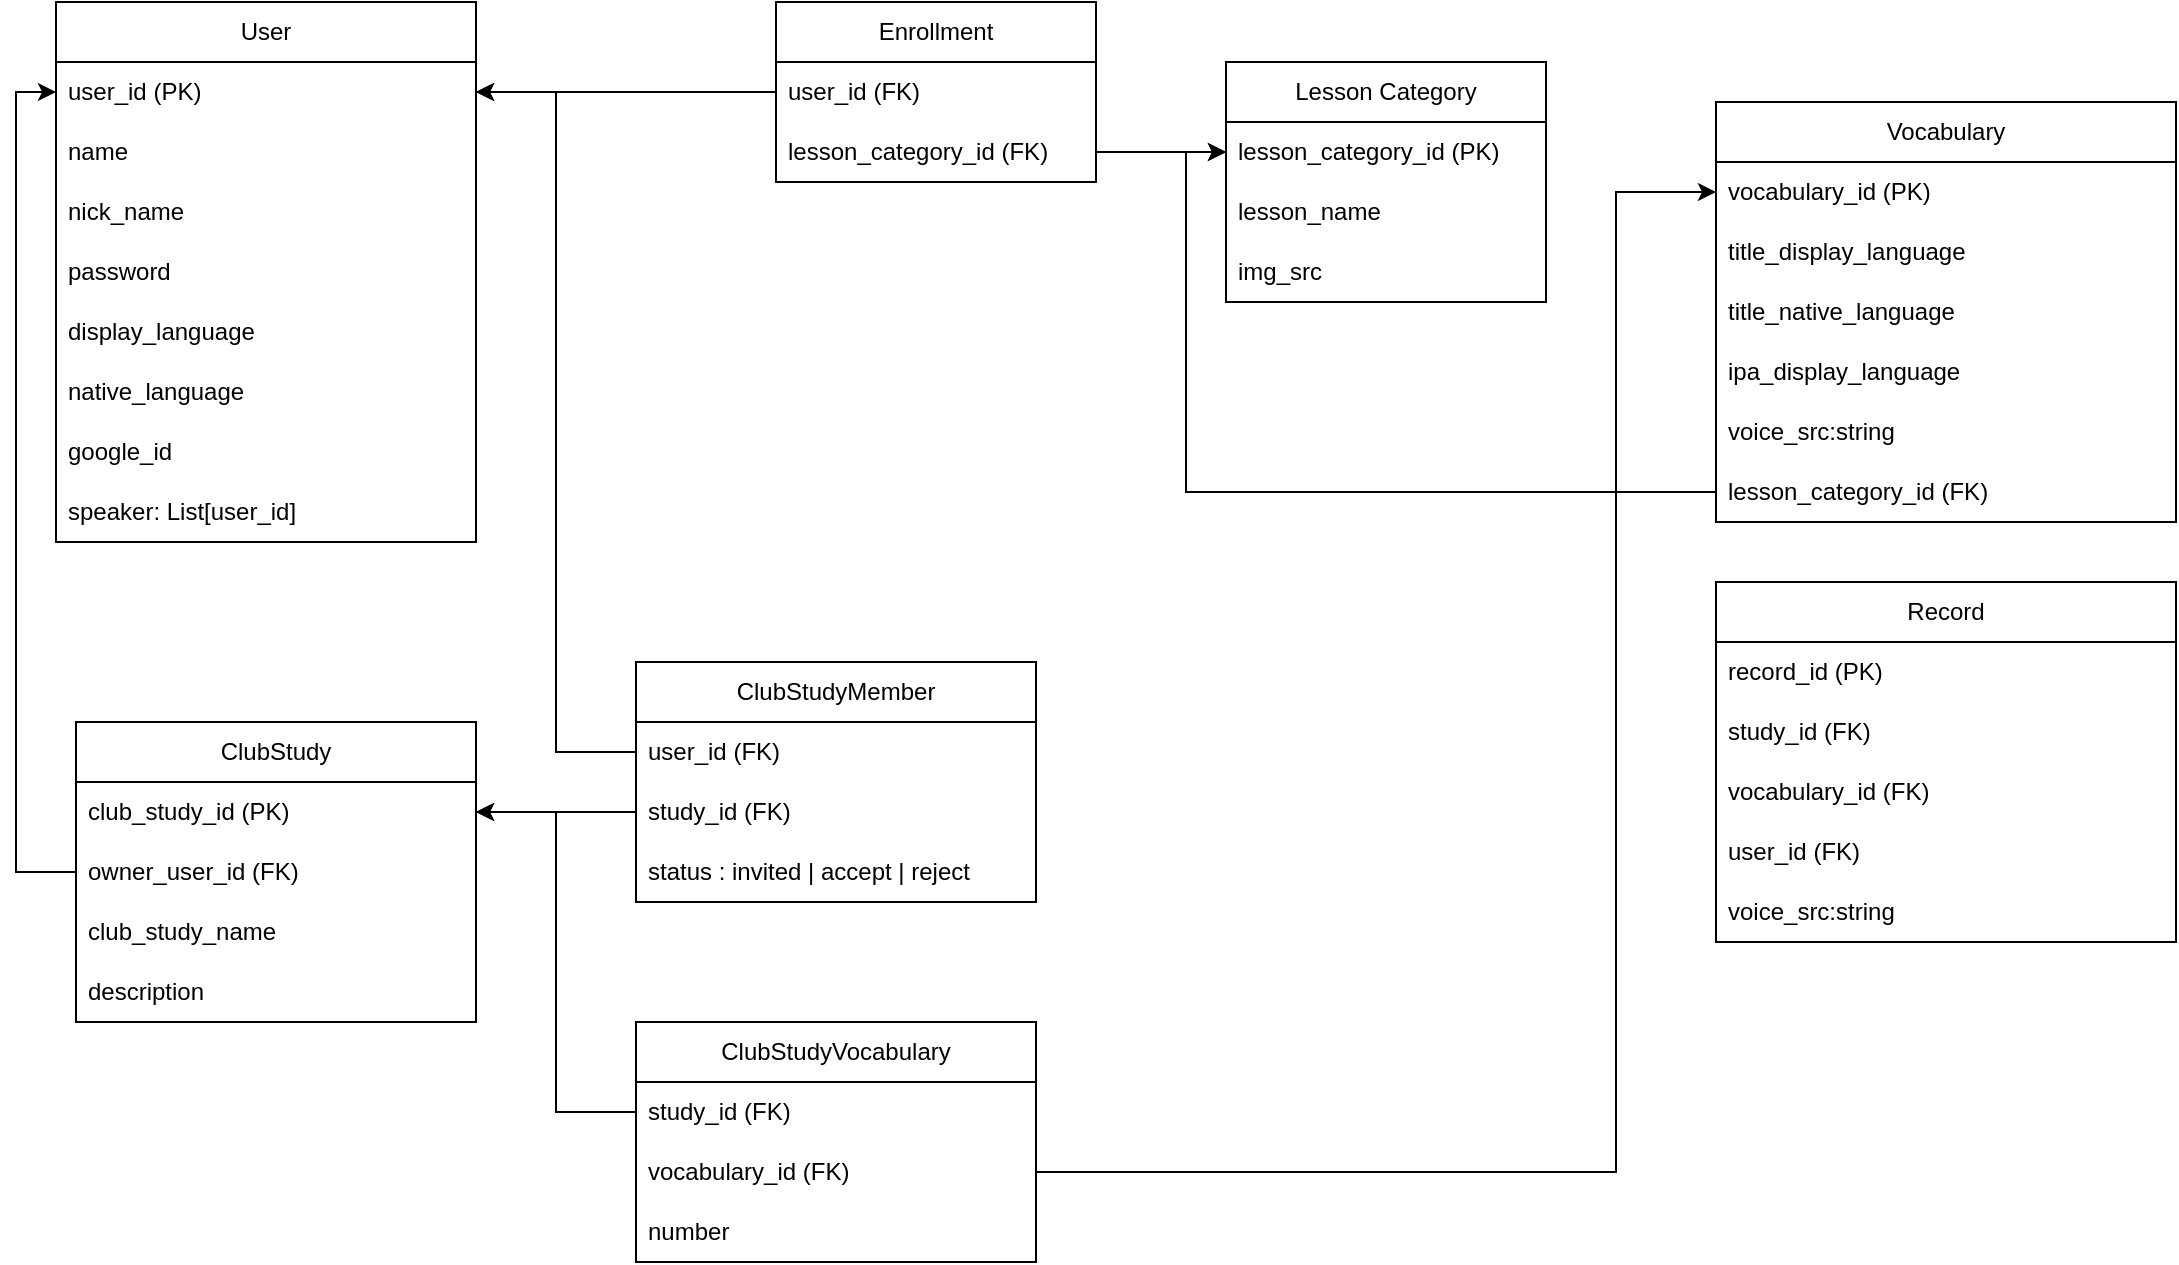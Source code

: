 <mxfile>
    <diagram name="Page-1" id="pIwFi4DEmgJ2Dz0jESEC">
        <mxGraphModel dx="2787" dy="1959" grid="1" gridSize="10" guides="1" tooltips="1" connect="1" arrows="0" fold="1" page="1" pageScale="1" pageWidth="850" pageHeight="1100" math="0" shadow="0">
            <root>
                <mxCell id="0"/>
                <mxCell id="1" parent="0"/>
                <mxCell id="03hnab8nHp9bug36ZTUV-3" value="User&lt;br&gt;" style="swimlane;fontStyle=0;childLayout=stackLayout;horizontal=1;startSize=30;horizontalStack=0;resizeParent=1;resizeParentMax=0;resizeLast=0;collapsible=1;marginBottom=0;whiteSpace=wrap;html=1;" parent="1" vertex="1">
                    <mxGeometry x="-520" y="-840" width="210" height="270" as="geometry"/>
                </mxCell>
                <mxCell id="03hnab8nHp9bug36ZTUV-4" value="user_id (PK)" style="text;strokeColor=none;fillColor=none;align=left;verticalAlign=middle;spacingLeft=4;spacingRight=4;overflow=hidden;points=[[0,0.5],[1,0.5]];portConstraint=eastwest;rotatable=0;whiteSpace=wrap;html=1;fontStyle=0" parent="03hnab8nHp9bug36ZTUV-3" vertex="1">
                    <mxGeometry y="30" width="210" height="30" as="geometry"/>
                </mxCell>
                <mxCell id="03hnab8nHp9bug36ZTUV-5" value="name" style="text;strokeColor=none;fillColor=none;align=left;verticalAlign=middle;spacingLeft=4;spacingRight=4;overflow=hidden;points=[[0,0.5],[1,0.5]];portConstraint=eastwest;rotatable=0;whiteSpace=wrap;html=1;" parent="03hnab8nHp9bug36ZTUV-3" vertex="1">
                    <mxGeometry y="60" width="210" height="30" as="geometry"/>
                </mxCell>
                <mxCell id="6PLgplX4PQc_9nte4s5R-39" value="nick_name" style="text;strokeColor=none;fillColor=none;align=left;verticalAlign=middle;spacingLeft=4;spacingRight=4;overflow=hidden;points=[[0,0.5],[1,0.5]];portConstraint=eastwest;rotatable=0;whiteSpace=wrap;html=1;" parent="03hnab8nHp9bug36ZTUV-3" vertex="1">
                    <mxGeometry y="90" width="210" height="30" as="geometry"/>
                </mxCell>
                <mxCell id="03hnab8nHp9bug36ZTUV-25" value="password" style="text;strokeColor=none;fillColor=none;align=left;verticalAlign=middle;spacingLeft=4;spacingRight=4;overflow=hidden;points=[[0,0.5],[1,0.5]];portConstraint=eastwest;rotatable=0;whiteSpace=wrap;html=1;" parent="03hnab8nHp9bug36ZTUV-3" vertex="1">
                    <mxGeometry y="120" width="210" height="30" as="geometry"/>
                </mxCell>
                <mxCell id="03hnab8nHp9bug36ZTUV-6" value="display_language" style="text;strokeColor=none;fillColor=none;align=left;verticalAlign=middle;spacingLeft=4;spacingRight=4;overflow=hidden;points=[[0,0.5],[1,0.5]];portConstraint=eastwest;rotatable=0;whiteSpace=wrap;html=1;" parent="03hnab8nHp9bug36ZTUV-3" vertex="1">
                    <mxGeometry y="150" width="210" height="30" as="geometry"/>
                </mxCell>
                <mxCell id="6PLgplX4PQc_9nte4s5R-17" value="native_language" style="text;strokeColor=none;fillColor=none;align=left;verticalAlign=middle;spacingLeft=4;spacingRight=4;overflow=hidden;points=[[0,0.5],[1,0.5]];portConstraint=eastwest;rotatable=0;whiteSpace=wrap;html=1;" parent="03hnab8nHp9bug36ZTUV-3" vertex="1">
                    <mxGeometry y="180" width="210" height="30" as="geometry"/>
                </mxCell>
                <mxCell id="03hnab8nHp9bug36ZTUV-24" value="google_id" style="text;strokeColor=none;fillColor=none;align=left;verticalAlign=middle;spacingLeft=4;spacingRight=4;overflow=hidden;points=[[0,0.5],[1,0.5]];portConstraint=eastwest;rotatable=0;whiteSpace=wrap;html=1;" parent="03hnab8nHp9bug36ZTUV-3" vertex="1">
                    <mxGeometry y="210" width="210" height="30" as="geometry"/>
                </mxCell>
                <mxCell id="fJgJlsi8Q6zl5PsNP14F-10" value="speaker: List[user_id]" style="text;strokeColor=none;fillColor=none;align=left;verticalAlign=middle;spacingLeft=4;spacingRight=4;overflow=hidden;points=[[0,0.5],[1,0.5]];portConstraint=eastwest;rotatable=0;whiteSpace=wrap;html=1;" vertex="1" parent="03hnab8nHp9bug36ZTUV-3">
                    <mxGeometry y="240" width="210" height="30" as="geometry"/>
                </mxCell>
                <mxCell id="03hnab8nHp9bug36ZTUV-7" value="Lesson Category" style="swimlane;fontStyle=0;childLayout=stackLayout;horizontal=1;startSize=30;horizontalStack=0;resizeParent=1;resizeParentMax=0;resizeLast=0;collapsible=1;marginBottom=0;whiteSpace=wrap;html=1;" parent="1" vertex="1">
                    <mxGeometry x="65" y="-810" width="160" height="120" as="geometry"/>
                </mxCell>
                <mxCell id="03hnab8nHp9bug36ZTUV-8" value="lesson_category_id (PK)" style="text;strokeColor=none;fillColor=none;align=left;verticalAlign=middle;spacingLeft=4;spacingRight=4;overflow=hidden;points=[[0,0.5],[1,0.5]];portConstraint=eastwest;rotatable=0;whiteSpace=wrap;html=1;" parent="03hnab8nHp9bug36ZTUV-7" vertex="1">
                    <mxGeometry y="30" width="160" height="30" as="geometry"/>
                </mxCell>
                <mxCell id="03hnab8nHp9bug36ZTUV-9" value="lesson_name" style="text;strokeColor=none;fillColor=none;align=left;verticalAlign=middle;spacingLeft=4;spacingRight=4;overflow=hidden;points=[[0,0.5],[1,0.5]];portConstraint=eastwest;rotatable=0;whiteSpace=wrap;html=1;" parent="03hnab8nHp9bug36ZTUV-7" vertex="1">
                    <mxGeometry y="60" width="160" height="30" as="geometry"/>
                </mxCell>
                <mxCell id="03hnab8nHp9bug36ZTUV-19" value="img_src" style="text;strokeColor=none;fillColor=none;align=left;verticalAlign=middle;spacingLeft=4;spacingRight=4;overflow=hidden;points=[[0,0.5],[1,0.5]];portConstraint=eastwest;rotatable=0;whiteSpace=wrap;html=1;" parent="03hnab8nHp9bug36ZTUV-7" vertex="1">
                    <mxGeometry y="90" width="160" height="30" as="geometry"/>
                </mxCell>
                <mxCell id="03hnab8nHp9bug36ZTUV-13" value="Vocabulary" style="swimlane;fontStyle=0;childLayout=stackLayout;horizontal=1;startSize=30;horizontalStack=0;resizeParent=1;resizeParentMax=0;resizeLast=0;collapsible=1;marginBottom=0;whiteSpace=wrap;html=1;" parent="1" vertex="1">
                    <mxGeometry x="310" y="-790" width="230" height="210" as="geometry"/>
                </mxCell>
                <mxCell id="03hnab8nHp9bug36ZTUV-14" value="vocabulary_id&amp;nbsp;(PK)" style="text;strokeColor=none;fillColor=none;align=left;verticalAlign=middle;spacingLeft=4;spacingRight=4;overflow=hidden;points=[[0,0.5],[1,0.5]];portConstraint=eastwest;rotatable=0;whiteSpace=wrap;html=1;" parent="03hnab8nHp9bug36ZTUV-13" vertex="1">
                    <mxGeometry y="30" width="230" height="30" as="geometry"/>
                </mxCell>
                <mxCell id="03hnab8nHp9bug36ZTUV-15" value="title_display_language" style="text;strokeColor=none;fillColor=none;align=left;verticalAlign=middle;spacingLeft=4;spacingRight=4;overflow=hidden;points=[[0,0.5],[1,0.5]];portConstraint=eastwest;rotatable=0;whiteSpace=wrap;html=1;" parent="03hnab8nHp9bug36ZTUV-13" vertex="1">
                    <mxGeometry y="60" width="230" height="30" as="geometry"/>
                </mxCell>
                <mxCell id="03hnab8nHp9bug36ZTUV-17" value="title_native_language" style="text;strokeColor=none;fillColor=none;align=left;verticalAlign=middle;spacingLeft=4;spacingRight=4;overflow=hidden;points=[[0,0.5],[1,0.5]];portConstraint=eastwest;rotatable=0;whiteSpace=wrap;html=1;" parent="03hnab8nHp9bug36ZTUV-13" vertex="1">
                    <mxGeometry y="90" width="230" height="30" as="geometry"/>
                </mxCell>
                <mxCell id="03hnab8nHp9bug36ZTUV-18" value="ipa_display_language" style="text;strokeColor=none;fillColor=none;align=left;verticalAlign=middle;spacingLeft=4;spacingRight=4;overflow=hidden;points=[[0,0.5],[1,0.5]];portConstraint=eastwest;rotatable=0;whiteSpace=wrap;html=1;" parent="03hnab8nHp9bug36ZTUV-13" vertex="1">
                    <mxGeometry y="120" width="230" height="30" as="geometry"/>
                </mxCell>
                <mxCell id="6PLgplX4PQc_9nte4s5R-9" value="voice_src:string" style="text;strokeColor=none;fillColor=none;align=left;verticalAlign=middle;spacingLeft=4;spacingRight=4;overflow=hidden;points=[[0,0.5],[1,0.5]];portConstraint=eastwest;rotatable=0;whiteSpace=wrap;html=1;" parent="03hnab8nHp9bug36ZTUV-13" vertex="1">
                    <mxGeometry y="150" width="230" height="30" as="geometry"/>
                </mxCell>
                <mxCell id="Hejakxr9moi0r46bq7eR-11" value="lesson_category_id (FK)" style="text;strokeColor=none;fillColor=none;align=left;verticalAlign=middle;spacingLeft=4;spacingRight=4;overflow=hidden;points=[[0,0.5],[1,0.5]];portConstraint=eastwest;rotatable=0;whiteSpace=wrap;html=1;" vertex="1" parent="03hnab8nHp9bug36ZTUV-13">
                    <mxGeometry y="180" width="230" height="30" as="geometry"/>
                </mxCell>
                <mxCell id="VuaIjTKWl4mURYJ4jZkU-2" value="Enrollment" style="swimlane;fontStyle=0;childLayout=stackLayout;horizontal=1;startSize=30;horizontalStack=0;resizeParent=1;resizeParentMax=0;resizeLast=0;collapsible=1;marginBottom=0;whiteSpace=wrap;html=1;" vertex="1" parent="1">
                    <mxGeometry x="-160" y="-840" width="160" height="90" as="geometry"/>
                </mxCell>
                <mxCell id="VuaIjTKWl4mURYJ4jZkU-3" value="user_id (FK)" style="text;strokeColor=none;fillColor=none;align=left;verticalAlign=middle;spacingLeft=4;spacingRight=4;overflow=hidden;points=[[0,0.5],[1,0.5]];portConstraint=eastwest;rotatable=0;whiteSpace=wrap;html=1;" vertex="1" parent="VuaIjTKWl4mURYJ4jZkU-2">
                    <mxGeometry y="30" width="160" height="30" as="geometry"/>
                </mxCell>
                <mxCell id="VuaIjTKWl4mURYJ4jZkU-4" value="lesson_category_id (FK)" style="text;strokeColor=none;fillColor=none;align=left;verticalAlign=middle;spacingLeft=4;spacingRight=4;overflow=hidden;points=[[0,0.5],[1,0.5]];portConstraint=eastwest;rotatable=0;whiteSpace=wrap;html=1;" vertex="1" parent="VuaIjTKWl4mURYJ4jZkU-2">
                    <mxGeometry y="60" width="160" height="30" as="geometry"/>
                </mxCell>
                <mxCell id="Hejakxr9moi0r46bq7eR-2" value="ClubStudy" style="swimlane;fontStyle=0;childLayout=stackLayout;horizontal=1;startSize=30;horizontalStack=0;resizeParent=1;resizeParentMax=0;resizeLast=0;collapsible=1;marginBottom=0;whiteSpace=wrap;html=1;" vertex="1" parent="1">
                    <mxGeometry x="-510" y="-480" width="200" height="150" as="geometry"/>
                </mxCell>
                <mxCell id="Hejakxr9moi0r46bq7eR-3" value="club_study_id&amp;nbsp;(PK)" style="text;strokeColor=none;fillColor=none;align=left;verticalAlign=middle;spacingLeft=4;spacingRight=4;overflow=hidden;points=[[0,0.5],[1,0.5]];portConstraint=eastwest;rotatable=0;whiteSpace=wrap;html=1;" vertex="1" parent="Hejakxr9moi0r46bq7eR-2">
                    <mxGeometry y="30" width="200" height="30" as="geometry"/>
                </mxCell>
                <mxCell id="Hejakxr9moi0r46bq7eR-4" value="owner_user_id (FK)" style="text;strokeColor=none;fillColor=none;align=left;verticalAlign=middle;spacingLeft=4;spacingRight=4;overflow=hidden;points=[[0,0.5],[1,0.5]];portConstraint=eastwest;rotatable=0;whiteSpace=wrap;html=1;" vertex="1" parent="Hejakxr9moi0r46bq7eR-2">
                    <mxGeometry y="60" width="200" height="30" as="geometry"/>
                </mxCell>
                <mxCell id="Hejakxr9moi0r46bq7eR-5" value="club_study_name" style="text;strokeColor=none;fillColor=none;align=left;verticalAlign=middle;spacingLeft=4;spacingRight=4;overflow=hidden;points=[[0,0.5],[1,0.5]];portConstraint=eastwest;rotatable=0;whiteSpace=wrap;html=1;" vertex="1" parent="Hejakxr9moi0r46bq7eR-2">
                    <mxGeometry y="90" width="200" height="30" as="geometry"/>
                </mxCell>
                <mxCell id="Hejakxr9moi0r46bq7eR-36" value="description" style="text;strokeColor=none;fillColor=none;align=left;verticalAlign=middle;spacingLeft=4;spacingRight=4;overflow=hidden;points=[[0,0.5],[1,0.5]];portConstraint=eastwest;rotatable=0;whiteSpace=wrap;html=1;" vertex="1" parent="Hejakxr9moi0r46bq7eR-2">
                    <mxGeometry y="120" width="200" height="30" as="geometry"/>
                </mxCell>
                <mxCell id="Hejakxr9moi0r46bq7eR-10" style="edgeStyle=orthogonalEdgeStyle;rounded=0;orthogonalLoop=1;jettySize=auto;html=1;exitX=0;exitY=0.5;exitDx=0;exitDy=0;entryX=0;entryY=0.5;entryDx=0;entryDy=0;" edge="1" parent="1" source="Hejakxr9moi0r46bq7eR-4" target="03hnab8nHp9bug36ZTUV-4">
                    <mxGeometry relative="1" as="geometry"/>
                </mxCell>
                <mxCell id="Hejakxr9moi0r46bq7eR-17" value="ClubStudyMember" style="swimlane;fontStyle=0;childLayout=stackLayout;horizontal=1;startSize=30;horizontalStack=0;resizeParent=1;resizeParentMax=0;resizeLast=0;collapsible=1;marginBottom=0;whiteSpace=wrap;html=1;" vertex="1" parent="1">
                    <mxGeometry x="-230" y="-510" width="200" height="120" as="geometry"/>
                </mxCell>
                <mxCell id="Hejakxr9moi0r46bq7eR-19" value="user_id (FK)" style="text;strokeColor=none;fillColor=none;align=left;verticalAlign=middle;spacingLeft=4;spacingRight=4;overflow=hidden;points=[[0,0.5],[1,0.5]];portConstraint=eastwest;rotatable=0;whiteSpace=wrap;html=1;" vertex="1" parent="Hejakxr9moi0r46bq7eR-17">
                    <mxGeometry y="30" width="200" height="30" as="geometry"/>
                </mxCell>
                <mxCell id="Hejakxr9moi0r46bq7eR-18" value="study_id (FK)" style="text;strokeColor=none;fillColor=none;align=left;verticalAlign=middle;spacingLeft=4;spacingRight=4;overflow=hidden;points=[[0,0.5],[1,0.5]];portConstraint=eastwest;rotatable=0;whiteSpace=wrap;html=1;" vertex="1" parent="Hejakxr9moi0r46bq7eR-17">
                    <mxGeometry y="60" width="200" height="30" as="geometry"/>
                </mxCell>
                <mxCell id="Hejakxr9moi0r46bq7eR-20" value="status : invited | accept | reject" style="text;strokeColor=none;fillColor=none;align=left;verticalAlign=middle;spacingLeft=4;spacingRight=4;overflow=hidden;points=[[0,0.5],[1,0.5]];portConstraint=eastwest;rotatable=0;whiteSpace=wrap;html=1;" vertex="1" parent="Hejakxr9moi0r46bq7eR-17">
                    <mxGeometry y="90" width="200" height="30" as="geometry"/>
                </mxCell>
                <mxCell id="Hejakxr9moi0r46bq7eR-21" value="ClubStudyVocabulary" style="swimlane;fontStyle=0;childLayout=stackLayout;horizontal=1;startSize=30;horizontalStack=0;resizeParent=1;resizeParentMax=0;resizeLast=0;collapsible=1;marginBottom=0;whiteSpace=wrap;html=1;" vertex="1" parent="1">
                    <mxGeometry x="-230" y="-330" width="200" height="120" as="geometry"/>
                </mxCell>
                <mxCell id="Hejakxr9moi0r46bq7eR-22" value="study_id (FK)" style="text;strokeColor=none;fillColor=none;align=left;verticalAlign=middle;spacingLeft=4;spacingRight=4;overflow=hidden;points=[[0,0.5],[1,0.5]];portConstraint=eastwest;rotatable=0;whiteSpace=wrap;html=1;" vertex="1" parent="Hejakxr9moi0r46bq7eR-21">
                    <mxGeometry y="30" width="200" height="30" as="geometry"/>
                </mxCell>
                <mxCell id="Hejakxr9moi0r46bq7eR-23" value="vocabulary_id (FK)" style="text;strokeColor=none;fillColor=none;align=left;verticalAlign=middle;spacingLeft=4;spacingRight=4;overflow=hidden;points=[[0,0.5],[1,0.5]];portConstraint=eastwest;rotatable=0;whiteSpace=wrap;html=1;" vertex="1" parent="Hejakxr9moi0r46bq7eR-21">
                    <mxGeometry y="60" width="200" height="30" as="geometry"/>
                </mxCell>
                <mxCell id="Hejakxr9moi0r46bq7eR-24" value="number" style="text;strokeColor=none;fillColor=none;align=left;verticalAlign=middle;spacingLeft=4;spacingRight=4;overflow=hidden;points=[[0,0.5],[1,0.5]];portConstraint=eastwest;rotatable=0;whiteSpace=wrap;html=1;" vertex="1" parent="Hejakxr9moi0r46bq7eR-21">
                    <mxGeometry y="90" width="200" height="30" as="geometry"/>
                </mxCell>
                <mxCell id="Hejakxr9moi0r46bq7eR-25" style="edgeStyle=orthogonalEdgeStyle;rounded=0;orthogonalLoop=1;jettySize=auto;html=1;exitX=0;exitY=0.5;exitDx=0;exitDy=0;" edge="1" parent="1" source="Hejakxr9moi0r46bq7eR-18" target="Hejakxr9moi0r46bq7eR-3">
                    <mxGeometry relative="1" as="geometry"/>
                </mxCell>
                <mxCell id="Hejakxr9moi0r46bq7eR-27" style="edgeStyle=orthogonalEdgeStyle;rounded=0;orthogonalLoop=1;jettySize=auto;html=1;exitX=1;exitY=0.5;exitDx=0;exitDy=0;" edge="1" parent="1" source="VuaIjTKWl4mURYJ4jZkU-4" target="03hnab8nHp9bug36ZTUV-8">
                    <mxGeometry relative="1" as="geometry"/>
                </mxCell>
                <mxCell id="Hejakxr9moi0r46bq7eR-28" style="edgeStyle=orthogonalEdgeStyle;rounded=0;orthogonalLoop=1;jettySize=auto;html=1;exitX=0;exitY=0.5;exitDx=0;exitDy=0;" edge="1" parent="1" source="VuaIjTKWl4mURYJ4jZkU-3" target="03hnab8nHp9bug36ZTUV-4">
                    <mxGeometry relative="1" as="geometry"/>
                </mxCell>
                <mxCell id="Hejakxr9moi0r46bq7eR-29" style="edgeStyle=orthogonalEdgeStyle;rounded=0;orthogonalLoop=1;jettySize=auto;html=1;exitX=0;exitY=0.5;exitDx=0;exitDy=0;" edge="1" parent="1" source="Hejakxr9moi0r46bq7eR-19" target="03hnab8nHp9bug36ZTUV-4">
                    <mxGeometry relative="1" as="geometry"/>
                </mxCell>
                <mxCell id="Hejakxr9moi0r46bq7eR-31" style="edgeStyle=orthogonalEdgeStyle;rounded=0;orthogonalLoop=1;jettySize=auto;html=1;exitX=0;exitY=0.5;exitDx=0;exitDy=0;" edge="1" parent="1" source="Hejakxr9moi0r46bq7eR-22" target="Hejakxr9moi0r46bq7eR-3">
                    <mxGeometry relative="1" as="geometry"/>
                </mxCell>
                <mxCell id="Hejakxr9moi0r46bq7eR-34" style="edgeStyle=orthogonalEdgeStyle;shape=connector;rounded=0;orthogonalLoop=1;jettySize=auto;html=1;exitX=0;exitY=0.5;exitDx=0;exitDy=0;entryX=0;entryY=0.5;entryDx=0;entryDy=0;labelBackgroundColor=default;strokeColor=default;align=center;verticalAlign=middle;fontFamily=Helvetica;fontSize=11;fontColor=default;endArrow=classic;" edge="1" parent="1" source="Hejakxr9moi0r46bq7eR-11" target="03hnab8nHp9bug36ZTUV-8">
                    <mxGeometry relative="1" as="geometry"/>
                </mxCell>
                <mxCell id="Hejakxr9moi0r46bq7eR-35" style="edgeStyle=orthogonalEdgeStyle;shape=connector;rounded=0;orthogonalLoop=1;jettySize=auto;html=1;exitX=1;exitY=0.5;exitDx=0;exitDy=0;entryX=0;entryY=0.5;entryDx=0;entryDy=0;labelBackgroundColor=default;strokeColor=default;align=center;verticalAlign=middle;fontFamily=Helvetica;fontSize=11;fontColor=default;endArrow=classic;" edge="1" parent="1" source="Hejakxr9moi0r46bq7eR-23" target="03hnab8nHp9bug36ZTUV-14">
                    <mxGeometry relative="1" as="geometry">
                        <Array as="points">
                            <mxPoint x="260" y="-255"/>
                            <mxPoint x="260" y="-745"/>
                        </Array>
                    </mxGeometry>
                </mxCell>
                <mxCell id="69" value="Record" style="swimlane;fontStyle=0;childLayout=stackLayout;horizontal=1;startSize=30;horizontalStack=0;resizeParent=1;resizeParentMax=0;resizeLast=0;collapsible=1;marginBottom=0;whiteSpace=wrap;html=1;" vertex="1" parent="1">
                    <mxGeometry x="310" y="-550" width="230" height="180" as="geometry"/>
                </mxCell>
                <mxCell id="70" value="record_id (PK)" style="text;strokeColor=none;fillColor=none;align=left;verticalAlign=middle;spacingLeft=4;spacingRight=4;overflow=hidden;points=[[0,0.5],[1,0.5]];portConstraint=eastwest;rotatable=0;whiteSpace=wrap;html=1;" vertex="1" parent="69">
                    <mxGeometry y="30" width="230" height="30" as="geometry"/>
                </mxCell>
                <mxCell id="71" value="study_id (FK)" style="text;strokeColor=none;fillColor=none;align=left;verticalAlign=middle;spacingLeft=4;spacingRight=4;overflow=hidden;points=[[0,0.5],[1,0.5]];portConstraint=eastwest;rotatable=0;whiteSpace=wrap;html=1;" vertex="1" parent="69">
                    <mxGeometry y="60" width="230" height="30" as="geometry"/>
                </mxCell>
                <mxCell id="72" value="vocabulary_id&amp;nbsp;(FK)" style="text;strokeColor=none;fillColor=none;align=left;verticalAlign=middle;spacingLeft=4;spacingRight=4;overflow=hidden;points=[[0,0.5],[1,0.5]];portConstraint=eastwest;rotatable=0;whiteSpace=wrap;html=1;" vertex="1" parent="69">
                    <mxGeometry y="90" width="230" height="30" as="geometry"/>
                </mxCell>
                <mxCell id="73" value="user_id (FK)" style="text;strokeColor=none;fillColor=none;align=left;verticalAlign=middle;spacingLeft=4;spacingRight=4;overflow=hidden;points=[[0,0.5],[1,0.5]];portConstraint=eastwest;rotatable=0;whiteSpace=wrap;html=1;" vertex="1" parent="69">
                    <mxGeometry y="120" width="230" height="30" as="geometry"/>
                </mxCell>
                <mxCell id="74" value="voice_src:string" style="text;strokeColor=none;fillColor=none;align=left;verticalAlign=middle;spacingLeft=4;spacingRight=4;overflow=hidden;points=[[0,0.5],[1,0.5]];portConstraint=eastwest;rotatable=0;whiteSpace=wrap;html=1;" vertex="1" parent="69">
                    <mxGeometry y="150" width="230" height="30" as="geometry"/>
                </mxCell>
            </root>
        </mxGraphModel>
    </diagram>
</mxfile>